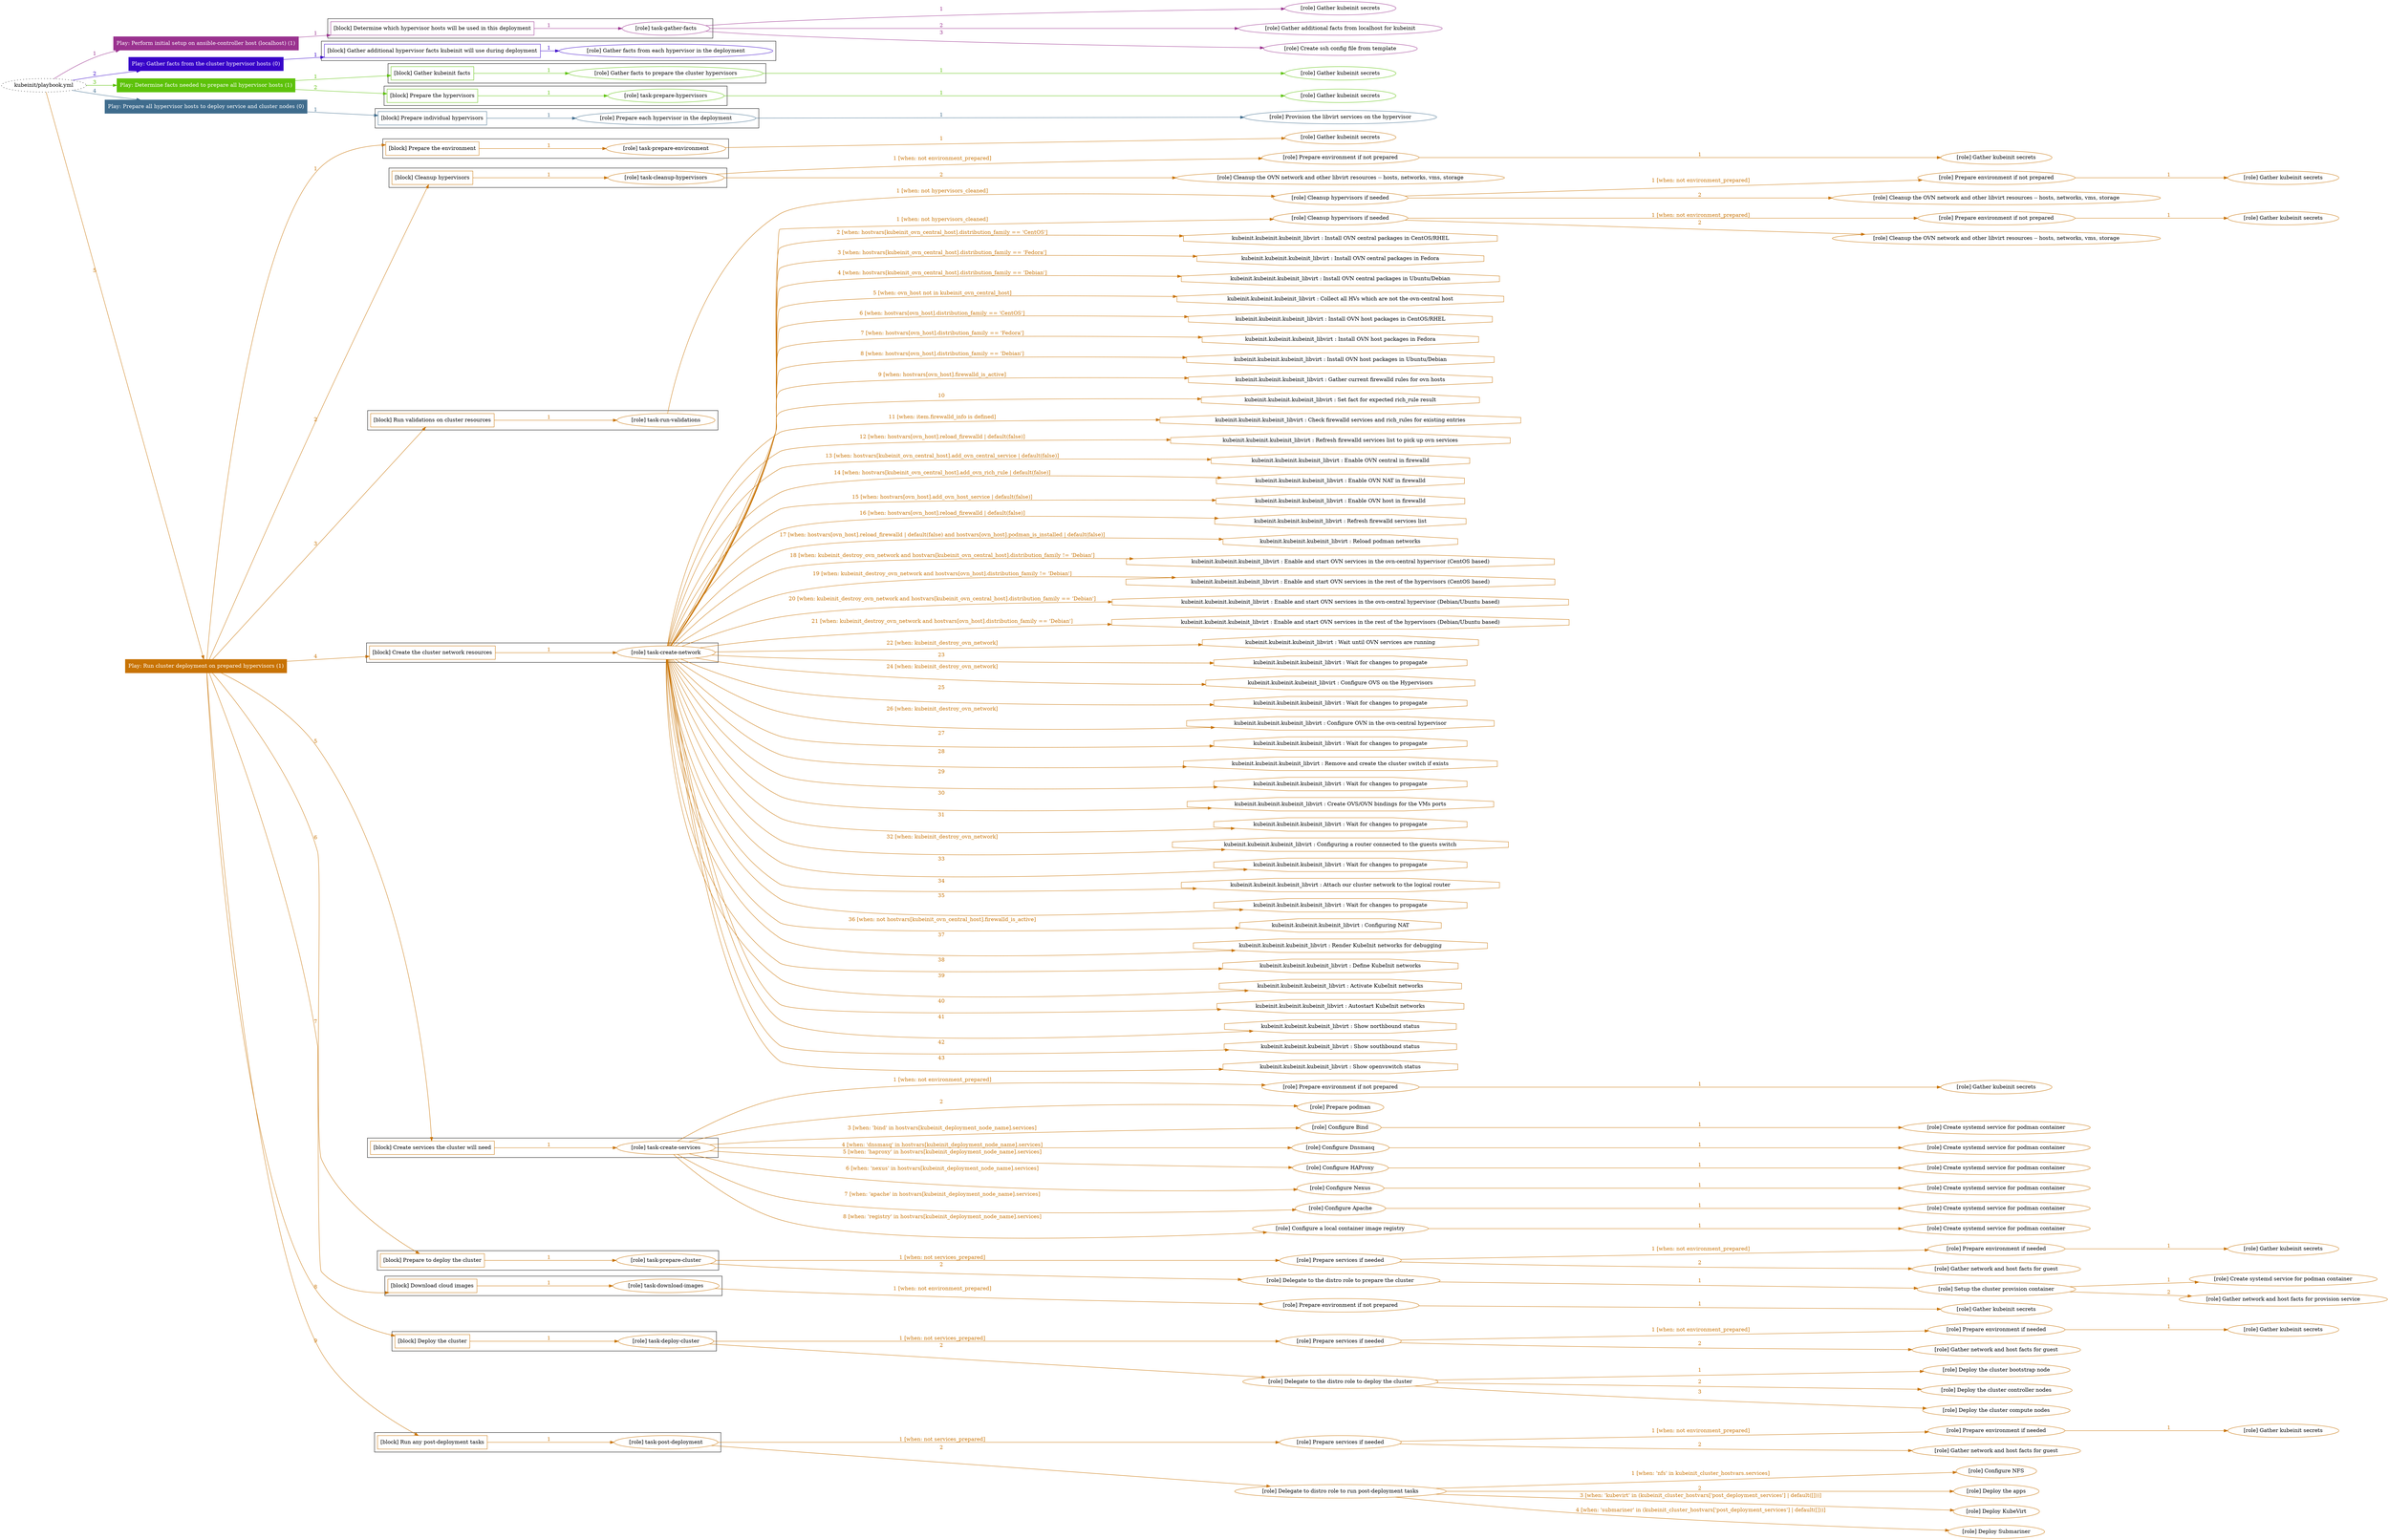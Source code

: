 digraph {
	graph [concentrate=true ordering=in rankdir=LR ratio=fill]
	edge [esep=5 sep=10]
	"kubeinit/playbook.yml" [URL="/home/runner/work/kubeinit/kubeinit/kubeinit/playbook.yml" id=playbook_29a31cb6 style=dotted]
	play_9a85ba87 [label="Play: Perform initial setup on ansible-controller host (localhost) (1)" URL="/home/runner/work/kubeinit/kubeinit/kubeinit/playbook.yml" color="#9a328f" fontcolor="#ffffff" id=play_9a85ba87 shape=box style=filled tooltip=localhost]
	"kubeinit/playbook.yml" -> play_9a85ba87 [label="1 " color="#9a328f" fontcolor="#9a328f" id=edge_0d74fa2c labeltooltip="1 " tooltip="1 "]
	subgraph "Gather kubeinit secrets" {
		role_085abdfe [label="[role] Gather kubeinit secrets" URL="/home/runner/.ansible/collections/ansible_collections/kubeinit/kubeinit/roles/kubeinit_prepare/tasks/build_hypervisors_group.yml" color="#9a328f" id=role_085abdfe tooltip="Gather kubeinit secrets"]
	}
	subgraph "Gather additional facts from localhost for kubeinit" {
		role_eada5d1a [label="[role] Gather additional facts from localhost for kubeinit" URL="/home/runner/.ansible/collections/ansible_collections/kubeinit/kubeinit/roles/kubeinit_prepare/tasks/build_hypervisors_group.yml" color="#9a328f" id=role_eada5d1a tooltip="Gather additional facts from localhost for kubeinit"]
	}
	subgraph "Create ssh config file from template" {
		role_3c2ff9ec [label="[role] Create ssh config file from template" URL="/home/runner/.ansible/collections/ansible_collections/kubeinit/kubeinit/roles/kubeinit_prepare/tasks/build_hypervisors_group.yml" color="#9a328f" id=role_3c2ff9ec tooltip="Create ssh config file from template"]
	}
	subgraph "task-gather-facts" {
		role_6a1d7171 [label="[role] task-gather-facts" URL="/home/runner/work/kubeinit/kubeinit/kubeinit/playbook.yml" color="#9a328f" id=role_6a1d7171 tooltip="task-gather-facts"]
		role_6a1d7171 -> role_085abdfe [label="1 " color="#9a328f" fontcolor="#9a328f" id=edge_dbcd3576 labeltooltip="1 " tooltip="1 "]
		role_6a1d7171 -> role_eada5d1a [label="2 " color="#9a328f" fontcolor="#9a328f" id=edge_e52511a7 labeltooltip="2 " tooltip="2 "]
		role_6a1d7171 -> role_3c2ff9ec [label="3 " color="#9a328f" fontcolor="#9a328f" id=edge_b75007a7 labeltooltip="3 " tooltip="3 "]
	}
	subgraph "Play: Perform initial setup on ansible-controller host (localhost) (1)" {
		play_9a85ba87 -> block_1dc3b314 [label=1 color="#9a328f" fontcolor="#9a328f" id=edge_7f8ae6f1 labeltooltip=1 tooltip=1]
		subgraph cluster_block_1dc3b314 {
			block_1dc3b314 [label="[block] Determine which hypervisor hosts will be used in this deployment" URL="/home/runner/work/kubeinit/kubeinit/kubeinit/playbook.yml" color="#9a328f" id=block_1dc3b314 labeltooltip="Determine which hypervisor hosts will be used in this deployment" shape=box tooltip="Determine which hypervisor hosts will be used in this deployment"]
			block_1dc3b314 -> role_6a1d7171 [label="1 " color="#9a328f" fontcolor="#9a328f" id=edge_b4f5309b labeltooltip="1 " tooltip="1 "]
		}
	}
	play_3ce4e0aa [label="Play: Gather facts from the cluster hypervisor hosts (0)" URL="/home/runner/work/kubeinit/kubeinit/kubeinit/playbook.yml" color="#3803c9" fontcolor="#ffffff" id=play_3ce4e0aa shape=box style=filled tooltip="Play: Gather facts from the cluster hypervisor hosts (0)"]
	"kubeinit/playbook.yml" -> play_3ce4e0aa [label="2 " color="#3803c9" fontcolor="#3803c9" id=edge_50f770e8 labeltooltip="2 " tooltip="2 "]
	subgraph "Gather facts from each hypervisor in the deployment" {
		role_3f498dfe [label="[role] Gather facts from each hypervisor in the deployment" URL="/home/runner/work/kubeinit/kubeinit/kubeinit/playbook.yml" color="#3803c9" id=role_3f498dfe tooltip="Gather facts from each hypervisor in the deployment"]
	}
	subgraph "Play: Gather facts from the cluster hypervisor hosts (0)" {
		play_3ce4e0aa -> block_bbda7350 [label=1 color="#3803c9" fontcolor="#3803c9" id=edge_acc0d09f labeltooltip=1 tooltip=1]
		subgraph cluster_block_bbda7350 {
			block_bbda7350 [label="[block] Gather additional hypervisor facts kubeinit will use during deployment" URL="/home/runner/work/kubeinit/kubeinit/kubeinit/playbook.yml" color="#3803c9" id=block_bbda7350 labeltooltip="Gather additional hypervisor facts kubeinit will use during deployment" shape=box tooltip="Gather additional hypervisor facts kubeinit will use during deployment"]
			block_bbda7350 -> role_3f498dfe [label="1 " color="#3803c9" fontcolor="#3803c9" id=edge_cd12eca2 labeltooltip="1 " tooltip="1 "]
		}
	}
	play_578a554a [label="Play: Determine facts needed to prepare all hypervisor hosts (1)" URL="/home/runner/work/kubeinit/kubeinit/kubeinit/playbook.yml" color="#5dc20a" fontcolor="#ffffff" id=play_578a554a shape=box style=filled tooltip=localhost]
	"kubeinit/playbook.yml" -> play_578a554a [label="3 " color="#5dc20a" fontcolor="#5dc20a" id=edge_efd73773 labeltooltip="3 " tooltip="3 "]
	subgraph "Gather kubeinit secrets" {
		role_ff5835c2 [label="[role] Gather kubeinit secrets" URL="/home/runner/.ansible/collections/ansible_collections/kubeinit/kubeinit/roles/kubeinit_prepare/tasks/gather_kubeinit_facts.yml" color="#5dc20a" id=role_ff5835c2 tooltip="Gather kubeinit secrets"]
	}
	subgraph "Gather facts to prepare the cluster hypervisors" {
		role_4bb2c222 [label="[role] Gather facts to prepare the cluster hypervisors" URL="/home/runner/work/kubeinit/kubeinit/kubeinit/playbook.yml" color="#5dc20a" id=role_4bb2c222 tooltip="Gather facts to prepare the cluster hypervisors"]
		role_4bb2c222 -> role_ff5835c2 [label="1 " color="#5dc20a" fontcolor="#5dc20a" id=edge_3b96bc99 labeltooltip="1 " tooltip="1 "]
	}
	subgraph "Gather kubeinit secrets" {
		role_75837ca5 [label="[role] Gather kubeinit secrets" URL="/home/runner/.ansible/collections/ansible_collections/kubeinit/kubeinit/roles/kubeinit_prepare/tasks/gather_kubeinit_facts.yml" color="#5dc20a" id=role_75837ca5 tooltip="Gather kubeinit secrets"]
	}
	subgraph "task-prepare-hypervisors" {
		role_dbb072b6 [label="[role] task-prepare-hypervisors" URL="/home/runner/work/kubeinit/kubeinit/kubeinit/playbook.yml" color="#5dc20a" id=role_dbb072b6 tooltip="task-prepare-hypervisors"]
		role_dbb072b6 -> role_75837ca5 [label="1 " color="#5dc20a" fontcolor="#5dc20a" id=edge_eb4db98f labeltooltip="1 " tooltip="1 "]
	}
	subgraph "Play: Determine facts needed to prepare all hypervisor hosts (1)" {
		play_578a554a -> block_eb345d74 [label=1 color="#5dc20a" fontcolor="#5dc20a" id=edge_6fcc584d labeltooltip=1 tooltip=1]
		subgraph cluster_block_eb345d74 {
			block_eb345d74 [label="[block] Gather kubeinit facts" URL="/home/runner/work/kubeinit/kubeinit/kubeinit/playbook.yml" color="#5dc20a" id=block_eb345d74 labeltooltip="Gather kubeinit facts" shape=box tooltip="Gather kubeinit facts"]
			block_eb345d74 -> role_4bb2c222 [label="1 " color="#5dc20a" fontcolor="#5dc20a" id=edge_98455b08 labeltooltip="1 " tooltip="1 "]
		}
		play_578a554a -> block_5333ddba [label=2 color="#5dc20a" fontcolor="#5dc20a" id=edge_eb4340f7 labeltooltip=2 tooltip=2]
		subgraph cluster_block_5333ddba {
			block_5333ddba [label="[block] Prepare the hypervisors" URL="/home/runner/work/kubeinit/kubeinit/kubeinit/playbook.yml" color="#5dc20a" id=block_5333ddba labeltooltip="Prepare the hypervisors" shape=box tooltip="Prepare the hypervisors"]
			block_5333ddba -> role_dbb072b6 [label="1 " color="#5dc20a" fontcolor="#5dc20a" id=edge_7a0d54c6 labeltooltip="1 " tooltip="1 "]
		}
	}
	play_46e1caef [label="Play: Prepare all hypervisor hosts to deploy service and cluster nodes (0)" URL="/home/runner/work/kubeinit/kubeinit/kubeinit/playbook.yml" color="#3f6c8d" fontcolor="#ffffff" id=play_46e1caef shape=box style=filled tooltip="Play: Prepare all hypervisor hosts to deploy service and cluster nodes (0)"]
	"kubeinit/playbook.yml" -> play_46e1caef [label="4 " color="#3f6c8d" fontcolor="#3f6c8d" id=edge_ce19e8bd labeltooltip="4 " tooltip="4 "]
	subgraph "Provision the libvirt services on the hypervisor" {
		role_cedddd88 [label="[role] Provision the libvirt services on the hypervisor" URL="/home/runner/.ansible/collections/ansible_collections/kubeinit/kubeinit/roles/kubeinit_prepare/tasks/prepare_hypervisor.yml" color="#3f6c8d" id=role_cedddd88 tooltip="Provision the libvirt services on the hypervisor"]
	}
	subgraph "Prepare each hypervisor in the deployment" {
		role_a4833b31 [label="[role] Prepare each hypervisor in the deployment" URL="/home/runner/work/kubeinit/kubeinit/kubeinit/playbook.yml" color="#3f6c8d" id=role_a4833b31 tooltip="Prepare each hypervisor in the deployment"]
		role_a4833b31 -> role_cedddd88 [label="1 " color="#3f6c8d" fontcolor="#3f6c8d" id=edge_044e03a2 labeltooltip="1 " tooltip="1 "]
	}
	subgraph "Play: Prepare all hypervisor hosts to deploy service and cluster nodes (0)" {
		play_46e1caef -> block_2b4d8814 [label=1 color="#3f6c8d" fontcolor="#3f6c8d" id=edge_78fd72a6 labeltooltip=1 tooltip=1]
		subgraph cluster_block_2b4d8814 {
			block_2b4d8814 [label="[block] Prepare individual hypervisors" URL="/home/runner/work/kubeinit/kubeinit/kubeinit/playbook.yml" color="#3f6c8d" id=block_2b4d8814 labeltooltip="Prepare individual hypervisors" shape=box tooltip="Prepare individual hypervisors"]
			block_2b4d8814 -> role_a4833b31 [label="1 " color="#3f6c8d" fontcolor="#3f6c8d" id=edge_72996d36 labeltooltip="1 " tooltip="1 "]
		}
	}
	play_4dab8fc9 [label="Play: Run cluster deployment on prepared hypervisors (1)" URL="/home/runner/work/kubeinit/kubeinit/kubeinit/playbook.yml" color="#c87304" fontcolor="#ffffff" id=play_4dab8fc9 shape=box style=filled tooltip=localhost]
	"kubeinit/playbook.yml" -> play_4dab8fc9 [label="5 " color="#c87304" fontcolor="#c87304" id=edge_690a8e01 labeltooltip="5 " tooltip="5 "]
	subgraph "Gather kubeinit secrets" {
		role_89626cd9 [label="[role] Gather kubeinit secrets" URL="/home/runner/.ansible/collections/ansible_collections/kubeinit/kubeinit/roles/kubeinit_prepare/tasks/gather_kubeinit_facts.yml" color="#c87304" id=role_89626cd9 tooltip="Gather kubeinit secrets"]
	}
	subgraph "task-prepare-environment" {
		role_4b0b48ed [label="[role] task-prepare-environment" URL="/home/runner/work/kubeinit/kubeinit/kubeinit/playbook.yml" color="#c87304" id=role_4b0b48ed tooltip="task-prepare-environment"]
		role_4b0b48ed -> role_89626cd9 [label="1 " color="#c87304" fontcolor="#c87304" id=edge_9ee8f349 labeltooltip="1 " tooltip="1 "]
	}
	subgraph "Gather kubeinit secrets" {
		role_7f69a48e [label="[role] Gather kubeinit secrets" URL="/home/runner/.ansible/collections/ansible_collections/kubeinit/kubeinit/roles/kubeinit_prepare/tasks/gather_kubeinit_facts.yml" color="#c87304" id=role_7f69a48e tooltip="Gather kubeinit secrets"]
	}
	subgraph "Prepare environment if not prepared" {
		role_1e1dcb76 [label="[role] Prepare environment if not prepared" URL="/home/runner/.ansible/collections/ansible_collections/kubeinit/kubeinit/roles/kubeinit_prepare/tasks/cleanup_hypervisors.yml" color="#c87304" id=role_1e1dcb76 tooltip="Prepare environment if not prepared"]
		role_1e1dcb76 -> role_7f69a48e [label="1 " color="#c87304" fontcolor="#c87304" id=edge_a01edd63 labeltooltip="1 " tooltip="1 "]
	}
	subgraph "Cleanup the OVN network and other libvirt resources -- hosts, networks, vms, storage" {
		role_c400f8be [label="[role] Cleanup the OVN network and other libvirt resources -- hosts, networks, vms, storage" URL="/home/runner/.ansible/collections/ansible_collections/kubeinit/kubeinit/roles/kubeinit_prepare/tasks/cleanup_hypervisors.yml" color="#c87304" id=role_c400f8be tooltip="Cleanup the OVN network and other libvirt resources -- hosts, networks, vms, storage"]
	}
	subgraph "task-cleanup-hypervisors" {
		role_6bc8ab23 [label="[role] task-cleanup-hypervisors" URL="/home/runner/work/kubeinit/kubeinit/kubeinit/playbook.yml" color="#c87304" id=role_6bc8ab23 tooltip="task-cleanup-hypervisors"]
		role_6bc8ab23 -> role_1e1dcb76 [label="1 [when: not environment_prepared]" color="#c87304" fontcolor="#c87304" id=edge_d546d860 labeltooltip="1 [when: not environment_prepared]" tooltip="1 [when: not environment_prepared]"]
		role_6bc8ab23 -> role_c400f8be [label="2 " color="#c87304" fontcolor="#c87304" id=edge_39045e2a labeltooltip="2 " tooltip="2 "]
	}
	subgraph "Gather kubeinit secrets" {
		role_6dcf0269 [label="[role] Gather kubeinit secrets" URL="/home/runner/.ansible/collections/ansible_collections/kubeinit/kubeinit/roles/kubeinit_prepare/tasks/gather_kubeinit_facts.yml" color="#c87304" id=role_6dcf0269 tooltip="Gather kubeinit secrets"]
	}
	subgraph "Prepare environment if not prepared" {
		role_37374834 [label="[role] Prepare environment if not prepared" URL="/home/runner/.ansible/collections/ansible_collections/kubeinit/kubeinit/roles/kubeinit_prepare/tasks/cleanup_hypervisors.yml" color="#c87304" id=role_37374834 tooltip="Prepare environment if not prepared"]
		role_37374834 -> role_6dcf0269 [label="1 " color="#c87304" fontcolor="#c87304" id=edge_8a31dd10 labeltooltip="1 " tooltip="1 "]
	}
	subgraph "Cleanup the OVN network and other libvirt resources -- hosts, networks, vms, storage" {
		role_be20ca95 [label="[role] Cleanup the OVN network and other libvirt resources -- hosts, networks, vms, storage" URL="/home/runner/.ansible/collections/ansible_collections/kubeinit/kubeinit/roles/kubeinit_prepare/tasks/cleanup_hypervisors.yml" color="#c87304" id=role_be20ca95 tooltip="Cleanup the OVN network and other libvirt resources -- hosts, networks, vms, storage"]
	}
	subgraph "Cleanup hypervisors if needed" {
		role_abffd79e [label="[role] Cleanup hypervisors if needed" URL="/home/runner/.ansible/collections/ansible_collections/kubeinit/kubeinit/roles/kubeinit_validations/tasks/main.yml" color="#c87304" id=role_abffd79e tooltip="Cleanup hypervisors if needed"]
		role_abffd79e -> role_37374834 [label="1 [when: not environment_prepared]" color="#c87304" fontcolor="#c87304" id=edge_05e5261f labeltooltip="1 [when: not environment_prepared]" tooltip="1 [when: not environment_prepared]"]
		role_abffd79e -> role_be20ca95 [label="2 " color="#c87304" fontcolor="#c87304" id=edge_7b8d9cab labeltooltip="2 " tooltip="2 "]
	}
	subgraph "task-run-validations" {
		role_f9494f1c [label="[role] task-run-validations" URL="/home/runner/work/kubeinit/kubeinit/kubeinit/playbook.yml" color="#c87304" id=role_f9494f1c tooltip="task-run-validations"]
		role_f9494f1c -> role_abffd79e [label="1 [when: not hypervisors_cleaned]" color="#c87304" fontcolor="#c87304" id=edge_04c0adf8 labeltooltip="1 [when: not hypervisors_cleaned]" tooltip="1 [when: not hypervisors_cleaned]"]
	}
	subgraph "Gather kubeinit secrets" {
		role_7991573f [label="[role] Gather kubeinit secrets" URL="/home/runner/.ansible/collections/ansible_collections/kubeinit/kubeinit/roles/kubeinit_prepare/tasks/gather_kubeinit_facts.yml" color="#c87304" id=role_7991573f tooltip="Gather kubeinit secrets"]
	}
	subgraph "Prepare environment if not prepared" {
		role_67d21524 [label="[role] Prepare environment if not prepared" URL="/home/runner/.ansible/collections/ansible_collections/kubeinit/kubeinit/roles/kubeinit_prepare/tasks/cleanup_hypervisors.yml" color="#c87304" id=role_67d21524 tooltip="Prepare environment if not prepared"]
		role_67d21524 -> role_7991573f [label="1 " color="#c87304" fontcolor="#c87304" id=edge_3afc16b9 labeltooltip="1 " tooltip="1 "]
	}
	subgraph "Cleanup the OVN network and other libvirt resources -- hosts, networks, vms, storage" {
		role_c6dc927c [label="[role] Cleanup the OVN network and other libvirt resources -- hosts, networks, vms, storage" URL="/home/runner/.ansible/collections/ansible_collections/kubeinit/kubeinit/roles/kubeinit_prepare/tasks/cleanup_hypervisors.yml" color="#c87304" id=role_c6dc927c tooltip="Cleanup the OVN network and other libvirt resources -- hosts, networks, vms, storage"]
	}
	subgraph "Cleanup hypervisors if needed" {
		role_5cfe63ce [label="[role] Cleanup hypervisors if needed" URL="/home/runner/.ansible/collections/ansible_collections/kubeinit/kubeinit/roles/kubeinit_libvirt/tasks/create_network.yml" color="#c87304" id=role_5cfe63ce tooltip="Cleanup hypervisors if needed"]
		role_5cfe63ce -> role_67d21524 [label="1 [when: not environment_prepared]" color="#c87304" fontcolor="#c87304" id=edge_5aed5283 labeltooltip="1 [when: not environment_prepared]" tooltip="1 [when: not environment_prepared]"]
		role_5cfe63ce -> role_c6dc927c [label="2 " color="#c87304" fontcolor="#c87304" id=edge_b9ad6ecc labeltooltip="2 " tooltip="2 "]
	}
	subgraph "task-create-network" {
		role_88287a5f [label="[role] task-create-network" URL="/home/runner/work/kubeinit/kubeinit/kubeinit/playbook.yml" color="#c87304" id=role_88287a5f tooltip="task-create-network"]
		role_88287a5f -> role_5cfe63ce [label="1 [when: not hypervisors_cleaned]" color="#c87304" fontcolor="#c87304" id=edge_43c0fcc4 labeltooltip="1 [when: not hypervisors_cleaned]" tooltip="1 [when: not hypervisors_cleaned]"]
		task_c99eaf2d [label="kubeinit.kubeinit.kubeinit_libvirt : Install OVN central packages in CentOS/RHEL" URL="/home/runner/.ansible/collections/ansible_collections/kubeinit/kubeinit/roles/kubeinit_libvirt/tasks/create_network.yml" color="#c87304" id=task_c99eaf2d shape=octagon tooltip="kubeinit.kubeinit.kubeinit_libvirt : Install OVN central packages in CentOS/RHEL"]
		role_88287a5f -> task_c99eaf2d [label="2 [when: hostvars[kubeinit_ovn_central_host].distribution_family == 'CentOS']" color="#c87304" fontcolor="#c87304" id=edge_fa5b3389 labeltooltip="2 [when: hostvars[kubeinit_ovn_central_host].distribution_family == 'CentOS']" tooltip="2 [when: hostvars[kubeinit_ovn_central_host].distribution_family == 'CentOS']"]
		task_4f03243f [label="kubeinit.kubeinit.kubeinit_libvirt : Install OVN central packages in Fedora" URL="/home/runner/.ansible/collections/ansible_collections/kubeinit/kubeinit/roles/kubeinit_libvirt/tasks/create_network.yml" color="#c87304" id=task_4f03243f shape=octagon tooltip="kubeinit.kubeinit.kubeinit_libvirt : Install OVN central packages in Fedora"]
		role_88287a5f -> task_4f03243f [label="3 [when: hostvars[kubeinit_ovn_central_host].distribution_family == 'Fedora']" color="#c87304" fontcolor="#c87304" id=edge_c0357093 labeltooltip="3 [when: hostvars[kubeinit_ovn_central_host].distribution_family == 'Fedora']" tooltip="3 [when: hostvars[kubeinit_ovn_central_host].distribution_family == 'Fedora']"]
		task_4ccc0606 [label="kubeinit.kubeinit.kubeinit_libvirt : Install OVN central packages in Ubuntu/Debian" URL="/home/runner/.ansible/collections/ansible_collections/kubeinit/kubeinit/roles/kubeinit_libvirt/tasks/create_network.yml" color="#c87304" id=task_4ccc0606 shape=octagon tooltip="kubeinit.kubeinit.kubeinit_libvirt : Install OVN central packages in Ubuntu/Debian"]
		role_88287a5f -> task_4ccc0606 [label="4 [when: hostvars[kubeinit_ovn_central_host].distribution_family == 'Debian']" color="#c87304" fontcolor="#c87304" id=edge_23d55294 labeltooltip="4 [when: hostvars[kubeinit_ovn_central_host].distribution_family == 'Debian']" tooltip="4 [when: hostvars[kubeinit_ovn_central_host].distribution_family == 'Debian']"]
		task_9d5ccad2 [label="kubeinit.kubeinit.kubeinit_libvirt : Collect all HVs which are not the ovn-central host" URL="/home/runner/.ansible/collections/ansible_collections/kubeinit/kubeinit/roles/kubeinit_libvirt/tasks/create_network.yml" color="#c87304" id=task_9d5ccad2 shape=octagon tooltip="kubeinit.kubeinit.kubeinit_libvirt : Collect all HVs which are not the ovn-central host"]
		role_88287a5f -> task_9d5ccad2 [label="5 [when: ovn_host not in kubeinit_ovn_central_host]" color="#c87304" fontcolor="#c87304" id=edge_887d1424 labeltooltip="5 [when: ovn_host not in kubeinit_ovn_central_host]" tooltip="5 [when: ovn_host not in kubeinit_ovn_central_host]"]
		task_41c72e62 [label="kubeinit.kubeinit.kubeinit_libvirt : Install OVN host packages in CentOS/RHEL" URL="/home/runner/.ansible/collections/ansible_collections/kubeinit/kubeinit/roles/kubeinit_libvirt/tasks/create_network.yml" color="#c87304" id=task_41c72e62 shape=octagon tooltip="kubeinit.kubeinit.kubeinit_libvirt : Install OVN host packages in CentOS/RHEL"]
		role_88287a5f -> task_41c72e62 [label="6 [when: hostvars[ovn_host].distribution_family == 'CentOS']" color="#c87304" fontcolor="#c87304" id=edge_ab49510c labeltooltip="6 [when: hostvars[ovn_host].distribution_family == 'CentOS']" tooltip="6 [when: hostvars[ovn_host].distribution_family == 'CentOS']"]
		task_ed20aeb3 [label="kubeinit.kubeinit.kubeinit_libvirt : Install OVN host packages in Fedora" URL="/home/runner/.ansible/collections/ansible_collections/kubeinit/kubeinit/roles/kubeinit_libvirt/tasks/create_network.yml" color="#c87304" id=task_ed20aeb3 shape=octagon tooltip="kubeinit.kubeinit.kubeinit_libvirt : Install OVN host packages in Fedora"]
		role_88287a5f -> task_ed20aeb3 [label="7 [when: hostvars[ovn_host].distribution_family == 'Fedora']" color="#c87304" fontcolor="#c87304" id=edge_98ed1d90 labeltooltip="7 [when: hostvars[ovn_host].distribution_family == 'Fedora']" tooltip="7 [when: hostvars[ovn_host].distribution_family == 'Fedora']"]
		task_67c83c62 [label="kubeinit.kubeinit.kubeinit_libvirt : Install OVN host packages in Ubuntu/Debian" URL="/home/runner/.ansible/collections/ansible_collections/kubeinit/kubeinit/roles/kubeinit_libvirt/tasks/create_network.yml" color="#c87304" id=task_67c83c62 shape=octagon tooltip="kubeinit.kubeinit.kubeinit_libvirt : Install OVN host packages in Ubuntu/Debian"]
		role_88287a5f -> task_67c83c62 [label="8 [when: hostvars[ovn_host].distribution_family == 'Debian']" color="#c87304" fontcolor="#c87304" id=edge_6866521c labeltooltip="8 [when: hostvars[ovn_host].distribution_family == 'Debian']" tooltip="8 [when: hostvars[ovn_host].distribution_family == 'Debian']"]
		task_97ae60ab [label="kubeinit.kubeinit.kubeinit_libvirt : Gather current firewalld rules for ovn hosts" URL="/home/runner/.ansible/collections/ansible_collections/kubeinit/kubeinit/roles/kubeinit_libvirt/tasks/create_network.yml" color="#c87304" id=task_97ae60ab shape=octagon tooltip="kubeinit.kubeinit.kubeinit_libvirt : Gather current firewalld rules for ovn hosts"]
		role_88287a5f -> task_97ae60ab [label="9 [when: hostvars[ovn_host].firewalld_is_active]" color="#c87304" fontcolor="#c87304" id=edge_d4636429 labeltooltip="9 [when: hostvars[ovn_host].firewalld_is_active]" tooltip="9 [when: hostvars[ovn_host].firewalld_is_active]"]
		task_7f01fce4 [label="kubeinit.kubeinit.kubeinit_libvirt : Set fact for expected rich_rule result" URL="/home/runner/.ansible/collections/ansible_collections/kubeinit/kubeinit/roles/kubeinit_libvirt/tasks/create_network.yml" color="#c87304" id=task_7f01fce4 shape=octagon tooltip="kubeinit.kubeinit.kubeinit_libvirt : Set fact for expected rich_rule result"]
		role_88287a5f -> task_7f01fce4 [label="10 " color="#c87304" fontcolor="#c87304" id=edge_e9c2dd98 labeltooltip="10 " tooltip="10 "]
		task_b78dcd55 [label="kubeinit.kubeinit.kubeinit_libvirt : Check firewalld services and rich_rules for existing entries" URL="/home/runner/.ansible/collections/ansible_collections/kubeinit/kubeinit/roles/kubeinit_libvirt/tasks/create_network.yml" color="#c87304" id=task_b78dcd55 shape=octagon tooltip="kubeinit.kubeinit.kubeinit_libvirt : Check firewalld services and rich_rules for existing entries"]
		role_88287a5f -> task_b78dcd55 [label="11 [when: item.firewalld_info is defined]" color="#c87304" fontcolor="#c87304" id=edge_ff4be75f labeltooltip="11 [when: item.firewalld_info is defined]" tooltip="11 [when: item.firewalld_info is defined]"]
		task_09f8fd4a [label="kubeinit.kubeinit.kubeinit_libvirt : Refresh firewalld services list to pick up ovn services" URL="/home/runner/.ansible/collections/ansible_collections/kubeinit/kubeinit/roles/kubeinit_libvirt/tasks/create_network.yml" color="#c87304" id=task_09f8fd4a shape=octagon tooltip="kubeinit.kubeinit.kubeinit_libvirt : Refresh firewalld services list to pick up ovn services"]
		role_88287a5f -> task_09f8fd4a [label="12 [when: hostvars[ovn_host].reload_firewalld | default(false)]" color="#c87304" fontcolor="#c87304" id=edge_c2c87f6a labeltooltip="12 [when: hostvars[ovn_host].reload_firewalld | default(false)]" tooltip="12 [when: hostvars[ovn_host].reload_firewalld | default(false)]"]
		task_bd66f3ab [label="kubeinit.kubeinit.kubeinit_libvirt : Enable OVN central in firewalld" URL="/home/runner/.ansible/collections/ansible_collections/kubeinit/kubeinit/roles/kubeinit_libvirt/tasks/create_network.yml" color="#c87304" id=task_bd66f3ab shape=octagon tooltip="kubeinit.kubeinit.kubeinit_libvirt : Enable OVN central in firewalld"]
		role_88287a5f -> task_bd66f3ab [label="13 [when: hostvars[kubeinit_ovn_central_host].add_ovn_central_service | default(false)]" color="#c87304" fontcolor="#c87304" id=edge_5b76fe44 labeltooltip="13 [when: hostvars[kubeinit_ovn_central_host].add_ovn_central_service | default(false)]" tooltip="13 [when: hostvars[kubeinit_ovn_central_host].add_ovn_central_service | default(false)]"]
		task_2d63f618 [label="kubeinit.kubeinit.kubeinit_libvirt : Enable OVN NAT in firewalld" URL="/home/runner/.ansible/collections/ansible_collections/kubeinit/kubeinit/roles/kubeinit_libvirt/tasks/create_network.yml" color="#c87304" id=task_2d63f618 shape=octagon tooltip="kubeinit.kubeinit.kubeinit_libvirt : Enable OVN NAT in firewalld"]
		role_88287a5f -> task_2d63f618 [label="14 [when: hostvars[kubeinit_ovn_central_host].add_ovn_rich_rule | default(false)]" color="#c87304" fontcolor="#c87304" id=edge_60c23282 labeltooltip="14 [when: hostvars[kubeinit_ovn_central_host].add_ovn_rich_rule | default(false)]" tooltip="14 [when: hostvars[kubeinit_ovn_central_host].add_ovn_rich_rule | default(false)]"]
		task_8718c556 [label="kubeinit.kubeinit.kubeinit_libvirt : Enable OVN host in firewalld" URL="/home/runner/.ansible/collections/ansible_collections/kubeinit/kubeinit/roles/kubeinit_libvirt/tasks/create_network.yml" color="#c87304" id=task_8718c556 shape=octagon tooltip="kubeinit.kubeinit.kubeinit_libvirt : Enable OVN host in firewalld"]
		role_88287a5f -> task_8718c556 [label="15 [when: hostvars[ovn_host].add_ovn_host_service | default(false)]" color="#c87304" fontcolor="#c87304" id=edge_0f90a18f labeltooltip="15 [when: hostvars[ovn_host].add_ovn_host_service | default(false)]" tooltip="15 [when: hostvars[ovn_host].add_ovn_host_service | default(false)]"]
		task_41ceabde [label="kubeinit.kubeinit.kubeinit_libvirt : Refresh firewalld services list" URL="/home/runner/.ansible/collections/ansible_collections/kubeinit/kubeinit/roles/kubeinit_libvirt/tasks/create_network.yml" color="#c87304" id=task_41ceabde shape=octagon tooltip="kubeinit.kubeinit.kubeinit_libvirt : Refresh firewalld services list"]
		role_88287a5f -> task_41ceabde [label="16 [when: hostvars[ovn_host].reload_firewalld | default(false)]" color="#c87304" fontcolor="#c87304" id=edge_31901394 labeltooltip="16 [when: hostvars[ovn_host].reload_firewalld | default(false)]" tooltip="16 [when: hostvars[ovn_host].reload_firewalld | default(false)]"]
		task_47746109 [label="kubeinit.kubeinit.kubeinit_libvirt : Reload podman networks" URL="/home/runner/.ansible/collections/ansible_collections/kubeinit/kubeinit/roles/kubeinit_libvirt/tasks/create_network.yml" color="#c87304" id=task_47746109 shape=octagon tooltip="kubeinit.kubeinit.kubeinit_libvirt : Reload podman networks"]
		role_88287a5f -> task_47746109 [label="17 [when: hostvars[ovn_host].reload_firewalld | default(false) and hostvars[ovn_host].podman_is_installed | default(false)]" color="#c87304" fontcolor="#c87304" id=edge_38beac68 labeltooltip="17 [when: hostvars[ovn_host].reload_firewalld | default(false) and hostvars[ovn_host].podman_is_installed | default(false)]" tooltip="17 [when: hostvars[ovn_host].reload_firewalld | default(false) and hostvars[ovn_host].podman_is_installed | default(false)]"]
		task_57794baa [label="kubeinit.kubeinit.kubeinit_libvirt : Enable and start OVN services in the ovn-central hypervisor (CentOS based)" URL="/home/runner/.ansible/collections/ansible_collections/kubeinit/kubeinit/roles/kubeinit_libvirt/tasks/create_network.yml" color="#c87304" id=task_57794baa shape=octagon tooltip="kubeinit.kubeinit.kubeinit_libvirt : Enable and start OVN services in the ovn-central hypervisor (CentOS based)"]
		role_88287a5f -> task_57794baa [label="18 [when: kubeinit_destroy_ovn_network and hostvars[kubeinit_ovn_central_host].distribution_family != 'Debian']" color="#c87304" fontcolor="#c87304" id=edge_cfe21b2d labeltooltip="18 [when: kubeinit_destroy_ovn_network and hostvars[kubeinit_ovn_central_host].distribution_family != 'Debian']" tooltip="18 [when: kubeinit_destroy_ovn_network and hostvars[kubeinit_ovn_central_host].distribution_family != 'Debian']"]
		task_6f4007df [label="kubeinit.kubeinit.kubeinit_libvirt : Enable and start OVN services in the rest of the hypervisors (CentOS based)" URL="/home/runner/.ansible/collections/ansible_collections/kubeinit/kubeinit/roles/kubeinit_libvirt/tasks/create_network.yml" color="#c87304" id=task_6f4007df shape=octagon tooltip="kubeinit.kubeinit.kubeinit_libvirt : Enable and start OVN services in the rest of the hypervisors (CentOS based)"]
		role_88287a5f -> task_6f4007df [label="19 [when: kubeinit_destroy_ovn_network and hostvars[ovn_host].distribution_family != 'Debian']" color="#c87304" fontcolor="#c87304" id=edge_c68c2e9a labeltooltip="19 [when: kubeinit_destroy_ovn_network and hostvars[ovn_host].distribution_family != 'Debian']" tooltip="19 [when: kubeinit_destroy_ovn_network and hostvars[ovn_host].distribution_family != 'Debian']"]
		task_3dd94b28 [label="kubeinit.kubeinit.kubeinit_libvirt : Enable and start OVN services in the ovn-central hypervisor (Debian/Ubuntu based)" URL="/home/runner/.ansible/collections/ansible_collections/kubeinit/kubeinit/roles/kubeinit_libvirt/tasks/create_network.yml" color="#c87304" id=task_3dd94b28 shape=octagon tooltip="kubeinit.kubeinit.kubeinit_libvirt : Enable and start OVN services in the ovn-central hypervisor (Debian/Ubuntu based)"]
		role_88287a5f -> task_3dd94b28 [label="20 [when: kubeinit_destroy_ovn_network and hostvars[kubeinit_ovn_central_host].distribution_family == 'Debian']" color="#c87304" fontcolor="#c87304" id=edge_10b3dfd4 labeltooltip="20 [when: kubeinit_destroy_ovn_network and hostvars[kubeinit_ovn_central_host].distribution_family == 'Debian']" tooltip="20 [when: kubeinit_destroy_ovn_network and hostvars[kubeinit_ovn_central_host].distribution_family == 'Debian']"]
		task_ddcb91d7 [label="kubeinit.kubeinit.kubeinit_libvirt : Enable and start OVN services in the rest of the hypervisors (Debian/Ubuntu based)" URL="/home/runner/.ansible/collections/ansible_collections/kubeinit/kubeinit/roles/kubeinit_libvirt/tasks/create_network.yml" color="#c87304" id=task_ddcb91d7 shape=octagon tooltip="kubeinit.kubeinit.kubeinit_libvirt : Enable and start OVN services in the rest of the hypervisors (Debian/Ubuntu based)"]
		role_88287a5f -> task_ddcb91d7 [label="21 [when: kubeinit_destroy_ovn_network and hostvars[ovn_host].distribution_family == 'Debian']" color="#c87304" fontcolor="#c87304" id=edge_2a985ef9 labeltooltip="21 [when: kubeinit_destroy_ovn_network and hostvars[ovn_host].distribution_family == 'Debian']" tooltip="21 [when: kubeinit_destroy_ovn_network and hostvars[ovn_host].distribution_family == 'Debian']"]
		task_7f46e6a2 [label="kubeinit.kubeinit.kubeinit_libvirt : Wait until OVN services are running" URL="/home/runner/.ansible/collections/ansible_collections/kubeinit/kubeinit/roles/kubeinit_libvirt/tasks/create_network.yml" color="#c87304" id=task_7f46e6a2 shape=octagon tooltip="kubeinit.kubeinit.kubeinit_libvirt : Wait until OVN services are running"]
		role_88287a5f -> task_7f46e6a2 [label="22 [when: kubeinit_destroy_ovn_network]" color="#c87304" fontcolor="#c87304" id=edge_aae1bcb9 labeltooltip="22 [when: kubeinit_destroy_ovn_network]" tooltip="22 [when: kubeinit_destroy_ovn_network]"]
		task_383790a2 [label="kubeinit.kubeinit.kubeinit_libvirt : Wait for changes to propagate" URL="/home/runner/.ansible/collections/ansible_collections/kubeinit/kubeinit/roles/kubeinit_libvirt/tasks/create_network.yml" color="#c87304" id=task_383790a2 shape=octagon tooltip="kubeinit.kubeinit.kubeinit_libvirt : Wait for changes to propagate"]
		role_88287a5f -> task_383790a2 [label="23 " color="#c87304" fontcolor="#c87304" id=edge_02c591c0 labeltooltip="23 " tooltip="23 "]
		task_d433b5c4 [label="kubeinit.kubeinit.kubeinit_libvirt : Configure OVS on the Hypervisors" URL="/home/runner/.ansible/collections/ansible_collections/kubeinit/kubeinit/roles/kubeinit_libvirt/tasks/create_network.yml" color="#c87304" id=task_d433b5c4 shape=octagon tooltip="kubeinit.kubeinit.kubeinit_libvirt : Configure OVS on the Hypervisors"]
		role_88287a5f -> task_d433b5c4 [label="24 [when: kubeinit_destroy_ovn_network]" color="#c87304" fontcolor="#c87304" id=edge_ee410e2a labeltooltip="24 [when: kubeinit_destroy_ovn_network]" tooltip="24 [when: kubeinit_destroy_ovn_network]"]
		task_26c7a1d9 [label="kubeinit.kubeinit.kubeinit_libvirt : Wait for changes to propagate" URL="/home/runner/.ansible/collections/ansible_collections/kubeinit/kubeinit/roles/kubeinit_libvirt/tasks/create_network.yml" color="#c87304" id=task_26c7a1d9 shape=octagon tooltip="kubeinit.kubeinit.kubeinit_libvirt : Wait for changes to propagate"]
		role_88287a5f -> task_26c7a1d9 [label="25 " color="#c87304" fontcolor="#c87304" id=edge_565a6f5c labeltooltip="25 " tooltip="25 "]
		task_4e8f92f9 [label="kubeinit.kubeinit.kubeinit_libvirt : Configure OVN in the ovn-central hypervisor" URL="/home/runner/.ansible/collections/ansible_collections/kubeinit/kubeinit/roles/kubeinit_libvirt/tasks/create_network.yml" color="#c87304" id=task_4e8f92f9 shape=octagon tooltip="kubeinit.kubeinit.kubeinit_libvirt : Configure OVN in the ovn-central hypervisor"]
		role_88287a5f -> task_4e8f92f9 [label="26 [when: kubeinit_destroy_ovn_network]" color="#c87304" fontcolor="#c87304" id=edge_79adbe6c labeltooltip="26 [when: kubeinit_destroy_ovn_network]" tooltip="26 [when: kubeinit_destroy_ovn_network]"]
		task_fc2d5e1b [label="kubeinit.kubeinit.kubeinit_libvirt : Wait for changes to propagate" URL="/home/runner/.ansible/collections/ansible_collections/kubeinit/kubeinit/roles/kubeinit_libvirt/tasks/create_network.yml" color="#c87304" id=task_fc2d5e1b shape=octagon tooltip="kubeinit.kubeinit.kubeinit_libvirt : Wait for changes to propagate"]
		role_88287a5f -> task_fc2d5e1b [label="27 " color="#c87304" fontcolor="#c87304" id=edge_e6670944 labeltooltip="27 " tooltip="27 "]
		task_aa1551e7 [label="kubeinit.kubeinit.kubeinit_libvirt : Remove and create the cluster switch if exists" URL="/home/runner/.ansible/collections/ansible_collections/kubeinit/kubeinit/roles/kubeinit_libvirt/tasks/create_network.yml" color="#c87304" id=task_aa1551e7 shape=octagon tooltip="kubeinit.kubeinit.kubeinit_libvirt : Remove and create the cluster switch if exists"]
		role_88287a5f -> task_aa1551e7 [label="28 " color="#c87304" fontcolor="#c87304" id=edge_0aa67772 labeltooltip="28 " tooltip="28 "]
		task_3e105e3d [label="kubeinit.kubeinit.kubeinit_libvirt : Wait for changes to propagate" URL="/home/runner/.ansible/collections/ansible_collections/kubeinit/kubeinit/roles/kubeinit_libvirt/tasks/create_network.yml" color="#c87304" id=task_3e105e3d shape=octagon tooltip="kubeinit.kubeinit.kubeinit_libvirt : Wait for changes to propagate"]
		role_88287a5f -> task_3e105e3d [label="29 " color="#c87304" fontcolor="#c87304" id=edge_41865681 labeltooltip="29 " tooltip="29 "]
		task_519d7f45 [label="kubeinit.kubeinit.kubeinit_libvirt : Create OVS/OVN bindings for the VMs ports" URL="/home/runner/.ansible/collections/ansible_collections/kubeinit/kubeinit/roles/kubeinit_libvirt/tasks/create_network.yml" color="#c87304" id=task_519d7f45 shape=octagon tooltip="kubeinit.kubeinit.kubeinit_libvirt : Create OVS/OVN bindings for the VMs ports"]
		role_88287a5f -> task_519d7f45 [label="30 " color="#c87304" fontcolor="#c87304" id=edge_50097ef1 labeltooltip="30 " tooltip="30 "]
		task_fca38381 [label="kubeinit.kubeinit.kubeinit_libvirt : Wait for changes to propagate" URL="/home/runner/.ansible/collections/ansible_collections/kubeinit/kubeinit/roles/kubeinit_libvirt/tasks/create_network.yml" color="#c87304" id=task_fca38381 shape=octagon tooltip="kubeinit.kubeinit.kubeinit_libvirt : Wait for changes to propagate"]
		role_88287a5f -> task_fca38381 [label="31 " color="#c87304" fontcolor="#c87304" id=edge_a7022cdb labeltooltip="31 " tooltip="31 "]
		task_81a8a58b [label="kubeinit.kubeinit.kubeinit_libvirt : Configuring a router connected to the guests switch" URL="/home/runner/.ansible/collections/ansible_collections/kubeinit/kubeinit/roles/kubeinit_libvirt/tasks/create_network.yml" color="#c87304" id=task_81a8a58b shape=octagon tooltip="kubeinit.kubeinit.kubeinit_libvirt : Configuring a router connected to the guests switch"]
		role_88287a5f -> task_81a8a58b [label="32 [when: kubeinit_destroy_ovn_network]" color="#c87304" fontcolor="#c87304" id=edge_10e00356 labeltooltip="32 [when: kubeinit_destroy_ovn_network]" tooltip="32 [when: kubeinit_destroy_ovn_network]"]
		task_be3e22e6 [label="kubeinit.kubeinit.kubeinit_libvirt : Wait for changes to propagate" URL="/home/runner/.ansible/collections/ansible_collections/kubeinit/kubeinit/roles/kubeinit_libvirt/tasks/create_network.yml" color="#c87304" id=task_be3e22e6 shape=octagon tooltip="kubeinit.kubeinit.kubeinit_libvirt : Wait for changes to propagate"]
		role_88287a5f -> task_be3e22e6 [label="33 " color="#c87304" fontcolor="#c87304" id=edge_1b23f5b2 labeltooltip="33 " tooltip="33 "]
		task_22c98a59 [label="kubeinit.kubeinit.kubeinit_libvirt : Attach our cluster network to the logical router" URL="/home/runner/.ansible/collections/ansible_collections/kubeinit/kubeinit/roles/kubeinit_libvirt/tasks/create_network.yml" color="#c87304" id=task_22c98a59 shape=octagon tooltip="kubeinit.kubeinit.kubeinit_libvirt : Attach our cluster network to the logical router"]
		role_88287a5f -> task_22c98a59 [label="34 " color="#c87304" fontcolor="#c87304" id=edge_bbfcc51a labeltooltip="34 " tooltip="34 "]
		task_f4ec92a6 [label="kubeinit.kubeinit.kubeinit_libvirt : Wait for changes to propagate" URL="/home/runner/.ansible/collections/ansible_collections/kubeinit/kubeinit/roles/kubeinit_libvirt/tasks/create_network.yml" color="#c87304" id=task_f4ec92a6 shape=octagon tooltip="kubeinit.kubeinit.kubeinit_libvirt : Wait for changes to propagate"]
		role_88287a5f -> task_f4ec92a6 [label="35 " color="#c87304" fontcolor="#c87304" id=edge_6ff31d33 labeltooltip="35 " tooltip="35 "]
		task_7e33cd7a [label="kubeinit.kubeinit.kubeinit_libvirt : Configuring NAT" URL="/home/runner/.ansible/collections/ansible_collections/kubeinit/kubeinit/roles/kubeinit_libvirt/tasks/create_network.yml" color="#c87304" id=task_7e33cd7a shape=octagon tooltip="kubeinit.kubeinit.kubeinit_libvirt : Configuring NAT"]
		role_88287a5f -> task_7e33cd7a [label="36 [when: not hostvars[kubeinit_ovn_central_host].firewalld_is_active]" color="#c87304" fontcolor="#c87304" id=edge_1e039873 labeltooltip="36 [when: not hostvars[kubeinit_ovn_central_host].firewalld_is_active]" tooltip="36 [when: not hostvars[kubeinit_ovn_central_host].firewalld_is_active]"]
		task_4462a4f7 [label="kubeinit.kubeinit.kubeinit_libvirt : Render KubeInit networks for debugging" URL="/home/runner/.ansible/collections/ansible_collections/kubeinit/kubeinit/roles/kubeinit_libvirt/tasks/create_network.yml" color="#c87304" id=task_4462a4f7 shape=octagon tooltip="kubeinit.kubeinit.kubeinit_libvirt : Render KubeInit networks for debugging"]
		role_88287a5f -> task_4462a4f7 [label="37 " color="#c87304" fontcolor="#c87304" id=edge_15c61634 labeltooltip="37 " tooltip="37 "]
		task_1a314335 [label="kubeinit.kubeinit.kubeinit_libvirt : Define KubeInit networks" URL="/home/runner/.ansible/collections/ansible_collections/kubeinit/kubeinit/roles/kubeinit_libvirt/tasks/create_network.yml" color="#c87304" id=task_1a314335 shape=octagon tooltip="kubeinit.kubeinit.kubeinit_libvirt : Define KubeInit networks"]
		role_88287a5f -> task_1a314335 [label="38 " color="#c87304" fontcolor="#c87304" id=edge_be81e939 labeltooltip="38 " tooltip="38 "]
		task_d1cfb0e6 [label="kubeinit.kubeinit.kubeinit_libvirt : Activate KubeInit networks" URL="/home/runner/.ansible/collections/ansible_collections/kubeinit/kubeinit/roles/kubeinit_libvirt/tasks/create_network.yml" color="#c87304" id=task_d1cfb0e6 shape=octagon tooltip="kubeinit.kubeinit.kubeinit_libvirt : Activate KubeInit networks"]
		role_88287a5f -> task_d1cfb0e6 [label="39 " color="#c87304" fontcolor="#c87304" id=edge_29721d5b labeltooltip="39 " tooltip="39 "]
		task_d3ca8208 [label="kubeinit.kubeinit.kubeinit_libvirt : Autostart KubeInit networks" URL="/home/runner/.ansible/collections/ansible_collections/kubeinit/kubeinit/roles/kubeinit_libvirt/tasks/create_network.yml" color="#c87304" id=task_d3ca8208 shape=octagon tooltip="kubeinit.kubeinit.kubeinit_libvirt : Autostart KubeInit networks"]
		role_88287a5f -> task_d3ca8208 [label="40 " color="#c87304" fontcolor="#c87304" id=edge_2790b690 labeltooltip="40 " tooltip="40 "]
		task_9e22a291 [label="kubeinit.kubeinit.kubeinit_libvirt : Show northbound status" URL="/home/runner/.ansible/collections/ansible_collections/kubeinit/kubeinit/roles/kubeinit_libvirt/tasks/create_network.yml" color="#c87304" id=task_9e22a291 shape=octagon tooltip="kubeinit.kubeinit.kubeinit_libvirt : Show northbound status"]
		role_88287a5f -> task_9e22a291 [label="41 " color="#c87304" fontcolor="#c87304" id=edge_a3716162 labeltooltip="41 " tooltip="41 "]
		task_b102ddde [label="kubeinit.kubeinit.kubeinit_libvirt : Show southbound status" URL="/home/runner/.ansible/collections/ansible_collections/kubeinit/kubeinit/roles/kubeinit_libvirt/tasks/create_network.yml" color="#c87304" id=task_b102ddde shape=octagon tooltip="kubeinit.kubeinit.kubeinit_libvirt : Show southbound status"]
		role_88287a5f -> task_b102ddde [label="42 " color="#c87304" fontcolor="#c87304" id=edge_e3fa1512 labeltooltip="42 " tooltip="42 "]
		task_49771a19 [label="kubeinit.kubeinit.kubeinit_libvirt : Show openvswitch status" URL="/home/runner/.ansible/collections/ansible_collections/kubeinit/kubeinit/roles/kubeinit_libvirt/tasks/create_network.yml" color="#c87304" id=task_49771a19 shape=octagon tooltip="kubeinit.kubeinit.kubeinit_libvirt : Show openvswitch status"]
		role_88287a5f -> task_49771a19 [label="43 " color="#c87304" fontcolor="#c87304" id=edge_8a474e4d labeltooltip="43 " tooltip="43 "]
	}
	subgraph "Gather kubeinit secrets" {
		role_e2b8a841 [label="[role] Gather kubeinit secrets" URL="/home/runner/.ansible/collections/ansible_collections/kubeinit/kubeinit/roles/kubeinit_prepare/tasks/gather_kubeinit_facts.yml" color="#c87304" id=role_e2b8a841 tooltip="Gather kubeinit secrets"]
	}
	subgraph "Prepare environment if not prepared" {
		role_532ce3bc [label="[role] Prepare environment if not prepared" URL="/home/runner/.ansible/collections/ansible_collections/kubeinit/kubeinit/roles/kubeinit_services/tasks/main.yml" color="#c87304" id=role_532ce3bc tooltip="Prepare environment if not prepared"]
		role_532ce3bc -> role_e2b8a841 [label="1 " color="#c87304" fontcolor="#c87304" id=edge_1a240462 labeltooltip="1 " tooltip="1 "]
	}
	subgraph "Prepare podman" {
		role_e57814c8 [label="[role] Prepare podman" URL="/home/runner/.ansible/collections/ansible_collections/kubeinit/kubeinit/roles/kubeinit_services/tasks/00_create_service_pod.yml" color="#c87304" id=role_e57814c8 tooltip="Prepare podman"]
	}
	subgraph "Create systemd service for podman container" {
		role_eea50757 [label="[role] Create systemd service for podman container" URL="/home/runner/.ansible/collections/ansible_collections/kubeinit/kubeinit/roles/kubeinit_bind/tasks/main.yml" color="#c87304" id=role_eea50757 tooltip="Create systemd service for podman container"]
	}
	subgraph "Configure Bind" {
		role_14db2049 [label="[role] Configure Bind" URL="/home/runner/.ansible/collections/ansible_collections/kubeinit/kubeinit/roles/kubeinit_services/tasks/start_services_containers.yml" color="#c87304" id=role_14db2049 tooltip="Configure Bind"]
		role_14db2049 -> role_eea50757 [label="1 " color="#c87304" fontcolor="#c87304" id=edge_dee4cb61 labeltooltip="1 " tooltip="1 "]
	}
	subgraph "Create systemd service for podman container" {
		role_c691b3ea [label="[role] Create systemd service for podman container" URL="/home/runner/.ansible/collections/ansible_collections/kubeinit/kubeinit/roles/kubeinit_dnsmasq/tasks/main.yml" color="#c87304" id=role_c691b3ea tooltip="Create systemd service for podman container"]
	}
	subgraph "Configure Dnsmasq" {
		role_f4bedd78 [label="[role] Configure Dnsmasq" URL="/home/runner/.ansible/collections/ansible_collections/kubeinit/kubeinit/roles/kubeinit_services/tasks/start_services_containers.yml" color="#c87304" id=role_f4bedd78 tooltip="Configure Dnsmasq"]
		role_f4bedd78 -> role_c691b3ea [label="1 " color="#c87304" fontcolor="#c87304" id=edge_9b8d8527 labeltooltip="1 " tooltip="1 "]
	}
	subgraph "Create systemd service for podman container" {
		role_4ec41eda [label="[role] Create systemd service for podman container" URL="/home/runner/.ansible/collections/ansible_collections/kubeinit/kubeinit/roles/kubeinit_haproxy/tasks/main.yml" color="#c87304" id=role_4ec41eda tooltip="Create systemd service for podman container"]
	}
	subgraph "Configure HAProxy" {
		role_e8d5a2ae [label="[role] Configure HAProxy" URL="/home/runner/.ansible/collections/ansible_collections/kubeinit/kubeinit/roles/kubeinit_services/tasks/start_services_containers.yml" color="#c87304" id=role_e8d5a2ae tooltip="Configure HAProxy"]
		role_e8d5a2ae -> role_4ec41eda [label="1 " color="#c87304" fontcolor="#c87304" id=edge_9922dfed labeltooltip="1 " tooltip="1 "]
	}
	subgraph "Create systemd service for podman container" {
		role_2a98776f [label="[role] Create systemd service for podman container" URL="/home/runner/.ansible/collections/ansible_collections/kubeinit/kubeinit/roles/kubeinit_nexus/tasks/main.yml" color="#c87304" id=role_2a98776f tooltip="Create systemd service for podman container"]
	}
	subgraph "Configure Nexus" {
		role_0ecf3636 [label="[role] Configure Nexus" URL="/home/runner/.ansible/collections/ansible_collections/kubeinit/kubeinit/roles/kubeinit_services/tasks/start_services_containers.yml" color="#c87304" id=role_0ecf3636 tooltip="Configure Nexus"]
		role_0ecf3636 -> role_2a98776f [label="1 " color="#c87304" fontcolor="#c87304" id=edge_5480f055 labeltooltip="1 " tooltip="1 "]
	}
	subgraph "Create systemd service for podman container" {
		role_2cff0755 [label="[role] Create systemd service for podman container" URL="/home/runner/.ansible/collections/ansible_collections/kubeinit/kubeinit/roles/kubeinit_apache/tasks/main.yml" color="#c87304" id=role_2cff0755 tooltip="Create systemd service for podman container"]
	}
	subgraph "Configure Apache" {
		role_c51e5732 [label="[role] Configure Apache" URL="/home/runner/.ansible/collections/ansible_collections/kubeinit/kubeinit/roles/kubeinit_services/tasks/start_services_containers.yml" color="#c87304" id=role_c51e5732 tooltip="Configure Apache"]
		role_c51e5732 -> role_2cff0755 [label="1 " color="#c87304" fontcolor="#c87304" id=edge_5e21e8f4 labeltooltip="1 " tooltip="1 "]
	}
	subgraph "Create systemd service for podman container" {
		role_0c05b8ac [label="[role] Create systemd service for podman container" URL="/home/runner/.ansible/collections/ansible_collections/kubeinit/kubeinit/roles/kubeinit_registry/tasks/main.yml" color="#c87304" id=role_0c05b8ac tooltip="Create systemd service for podman container"]
	}
	subgraph "Configure a local container image registry" {
		role_010f14e6 [label="[role] Configure a local container image registry" URL="/home/runner/.ansible/collections/ansible_collections/kubeinit/kubeinit/roles/kubeinit_services/tasks/start_services_containers.yml" color="#c87304" id=role_010f14e6 tooltip="Configure a local container image registry"]
		role_010f14e6 -> role_0c05b8ac [label="1 " color="#c87304" fontcolor="#c87304" id=edge_1dfe1a8c labeltooltip="1 " tooltip="1 "]
	}
	subgraph "task-create-services" {
		role_61e6d3f7 [label="[role] task-create-services" URL="/home/runner/work/kubeinit/kubeinit/kubeinit/playbook.yml" color="#c87304" id=role_61e6d3f7 tooltip="task-create-services"]
		role_61e6d3f7 -> role_532ce3bc [label="1 [when: not environment_prepared]" color="#c87304" fontcolor="#c87304" id=edge_0ab20b39 labeltooltip="1 [when: not environment_prepared]" tooltip="1 [when: not environment_prepared]"]
		role_61e6d3f7 -> role_e57814c8 [label="2 " color="#c87304" fontcolor="#c87304" id=edge_d97769e5 labeltooltip="2 " tooltip="2 "]
		role_61e6d3f7 -> role_14db2049 [label="3 [when: 'bind' in hostvars[kubeinit_deployment_node_name].services]" color="#c87304" fontcolor="#c87304" id=edge_35859853 labeltooltip="3 [when: 'bind' in hostvars[kubeinit_deployment_node_name].services]" tooltip="3 [when: 'bind' in hostvars[kubeinit_deployment_node_name].services]"]
		role_61e6d3f7 -> role_f4bedd78 [label="4 [when: 'dnsmasq' in hostvars[kubeinit_deployment_node_name].services]" color="#c87304" fontcolor="#c87304" id=edge_a43a0c4a labeltooltip="4 [when: 'dnsmasq' in hostvars[kubeinit_deployment_node_name].services]" tooltip="4 [when: 'dnsmasq' in hostvars[kubeinit_deployment_node_name].services]"]
		role_61e6d3f7 -> role_e8d5a2ae [label="5 [when: 'haproxy' in hostvars[kubeinit_deployment_node_name].services]" color="#c87304" fontcolor="#c87304" id=edge_cb54fcb6 labeltooltip="5 [when: 'haproxy' in hostvars[kubeinit_deployment_node_name].services]" tooltip="5 [when: 'haproxy' in hostvars[kubeinit_deployment_node_name].services]"]
		role_61e6d3f7 -> role_0ecf3636 [label="6 [when: 'nexus' in hostvars[kubeinit_deployment_node_name].services]" color="#c87304" fontcolor="#c87304" id=edge_644d4dbf labeltooltip="6 [when: 'nexus' in hostvars[kubeinit_deployment_node_name].services]" tooltip="6 [when: 'nexus' in hostvars[kubeinit_deployment_node_name].services]"]
		role_61e6d3f7 -> role_c51e5732 [label="7 [when: 'apache' in hostvars[kubeinit_deployment_node_name].services]" color="#c87304" fontcolor="#c87304" id=edge_fb172e83 labeltooltip="7 [when: 'apache' in hostvars[kubeinit_deployment_node_name].services]" tooltip="7 [when: 'apache' in hostvars[kubeinit_deployment_node_name].services]"]
		role_61e6d3f7 -> role_010f14e6 [label="8 [when: 'registry' in hostvars[kubeinit_deployment_node_name].services]" color="#c87304" fontcolor="#c87304" id=edge_5a296518 labeltooltip="8 [when: 'registry' in hostvars[kubeinit_deployment_node_name].services]" tooltip="8 [when: 'registry' in hostvars[kubeinit_deployment_node_name].services]"]
	}
	subgraph "Gather kubeinit secrets" {
		role_4cf67933 [label="[role] Gather kubeinit secrets" URL="/home/runner/.ansible/collections/ansible_collections/kubeinit/kubeinit/roles/kubeinit_prepare/tasks/gather_kubeinit_facts.yml" color="#c87304" id=role_4cf67933 tooltip="Gather kubeinit secrets"]
	}
	subgraph "Prepare environment if needed" {
		role_14e0e62a [label="[role] Prepare environment if needed" URL="/home/runner/.ansible/collections/ansible_collections/kubeinit/kubeinit/roles/kubeinit_services/tasks/prepare_services.yml" color="#c87304" id=role_14e0e62a tooltip="Prepare environment if needed"]
		role_14e0e62a -> role_4cf67933 [label="1 " color="#c87304" fontcolor="#c87304" id=edge_90674ee1 labeltooltip="1 " tooltip="1 "]
	}
	subgraph "Gather network and host facts for guest" {
		role_93a93236 [label="[role] Gather network and host facts for guest" URL="/home/runner/.ansible/collections/ansible_collections/kubeinit/kubeinit/roles/kubeinit_services/tasks/prepare_services.yml" color="#c87304" id=role_93a93236 tooltip="Gather network and host facts for guest"]
	}
	subgraph "Prepare services if needed" {
		role_5cc4816d [label="[role] Prepare services if needed" URL="/home/runner/.ansible/collections/ansible_collections/kubeinit/kubeinit/roles/kubeinit_prepare/tasks/prepare_cluster.yml" color="#c87304" id=role_5cc4816d tooltip="Prepare services if needed"]
		role_5cc4816d -> role_14e0e62a [label="1 [when: not environment_prepared]" color="#c87304" fontcolor="#c87304" id=edge_52c3f416 labeltooltip="1 [when: not environment_prepared]" tooltip="1 [when: not environment_prepared]"]
		role_5cc4816d -> role_93a93236 [label="2 " color="#c87304" fontcolor="#c87304" id=edge_2d72f31d labeltooltip="2 " tooltip="2 "]
	}
	subgraph "Create systemd service for podman container" {
		role_d12a147e [label="[role] Create systemd service for podman container" URL="/home/runner/.ansible/collections/ansible_collections/kubeinit/kubeinit/roles/kubeinit_services/tasks/create_provision_container.yml" color="#c87304" id=role_d12a147e tooltip="Create systemd service for podman container"]
	}
	subgraph "Gather network and host facts for provision service" {
		role_25050f1d [label="[role] Gather network and host facts for provision service" URL="/home/runner/.ansible/collections/ansible_collections/kubeinit/kubeinit/roles/kubeinit_services/tasks/create_provision_container.yml" color="#c87304" id=role_25050f1d tooltip="Gather network and host facts for provision service"]
	}
	subgraph "Setup the cluster provision container" {
		role_01d44c94 [label="[role] Setup the cluster provision container" URL="/home/runner/.ansible/collections/ansible_collections/kubeinit/kubeinit/roles/kubeinit_okd/tasks/prepare_cluster.yml" color="#c87304" id=role_01d44c94 tooltip="Setup the cluster provision container"]
		role_01d44c94 -> role_d12a147e [label="1 " color="#c87304" fontcolor="#c87304" id=edge_ddc05bb2 labeltooltip="1 " tooltip="1 "]
		role_01d44c94 -> role_25050f1d [label="2 " color="#c87304" fontcolor="#c87304" id=edge_1d0f2338 labeltooltip="2 " tooltip="2 "]
	}
	subgraph "Delegate to the distro role to prepare the cluster" {
		role_32aba4ed [label="[role] Delegate to the distro role to prepare the cluster" URL="/home/runner/.ansible/collections/ansible_collections/kubeinit/kubeinit/roles/kubeinit_prepare/tasks/prepare_cluster.yml" color="#c87304" id=role_32aba4ed tooltip="Delegate to the distro role to prepare the cluster"]
		role_32aba4ed -> role_01d44c94 [label="1 " color="#c87304" fontcolor="#c87304" id=edge_b95e94f8 labeltooltip="1 " tooltip="1 "]
	}
	subgraph "task-prepare-cluster" {
		role_11253c7f [label="[role] task-prepare-cluster" URL="/home/runner/work/kubeinit/kubeinit/kubeinit/playbook.yml" color="#c87304" id=role_11253c7f tooltip="task-prepare-cluster"]
		role_11253c7f -> role_5cc4816d [label="1 [when: not services_prepared]" color="#c87304" fontcolor="#c87304" id=edge_0d9dcb88 labeltooltip="1 [when: not services_prepared]" tooltip="1 [when: not services_prepared]"]
		role_11253c7f -> role_32aba4ed [label="2 " color="#c87304" fontcolor="#c87304" id=edge_0ca933ea labeltooltip="2 " tooltip="2 "]
	}
	subgraph "Gather kubeinit secrets" {
		role_e60ba2b8 [label="[role] Gather kubeinit secrets" URL="/home/runner/.ansible/collections/ansible_collections/kubeinit/kubeinit/roles/kubeinit_prepare/tasks/gather_kubeinit_facts.yml" color="#c87304" id=role_e60ba2b8 tooltip="Gather kubeinit secrets"]
	}
	subgraph "Prepare environment if not prepared" {
		role_03c6fc6e [label="[role] Prepare environment if not prepared" URL="/home/runner/.ansible/collections/ansible_collections/kubeinit/kubeinit/roles/kubeinit_libvirt/tasks/download_cloud_images.yml" color="#c87304" id=role_03c6fc6e tooltip="Prepare environment if not prepared"]
		role_03c6fc6e -> role_e60ba2b8 [label="1 " color="#c87304" fontcolor="#c87304" id=edge_352a3a5b labeltooltip="1 " tooltip="1 "]
	}
	subgraph "task-download-images" {
		role_bb4f2597 [label="[role] task-download-images" URL="/home/runner/work/kubeinit/kubeinit/kubeinit/playbook.yml" color="#c87304" id=role_bb4f2597 tooltip="task-download-images"]
		role_bb4f2597 -> role_03c6fc6e [label="1 [when: not environment_prepared]" color="#c87304" fontcolor="#c87304" id=edge_233be664 labeltooltip="1 [when: not environment_prepared]" tooltip="1 [when: not environment_prepared]"]
	}
	subgraph "Gather kubeinit secrets" {
		role_073b8c46 [label="[role] Gather kubeinit secrets" URL="/home/runner/.ansible/collections/ansible_collections/kubeinit/kubeinit/roles/kubeinit_prepare/tasks/gather_kubeinit_facts.yml" color="#c87304" id=role_073b8c46 tooltip="Gather kubeinit secrets"]
	}
	subgraph "Prepare environment if needed" {
		role_bf6eb584 [label="[role] Prepare environment if needed" URL="/home/runner/.ansible/collections/ansible_collections/kubeinit/kubeinit/roles/kubeinit_services/tasks/prepare_services.yml" color="#c87304" id=role_bf6eb584 tooltip="Prepare environment if needed"]
		role_bf6eb584 -> role_073b8c46 [label="1 " color="#c87304" fontcolor="#c87304" id=edge_88d3ac57 labeltooltip="1 " tooltip="1 "]
	}
	subgraph "Gather network and host facts for guest" {
		role_13acb663 [label="[role] Gather network and host facts for guest" URL="/home/runner/.ansible/collections/ansible_collections/kubeinit/kubeinit/roles/kubeinit_services/tasks/prepare_services.yml" color="#c87304" id=role_13acb663 tooltip="Gather network and host facts for guest"]
	}
	subgraph "Prepare services if needed" {
		role_50a78e04 [label="[role] Prepare services if needed" URL="/home/runner/.ansible/collections/ansible_collections/kubeinit/kubeinit/roles/kubeinit_prepare/tasks/deploy_cluster.yml" color="#c87304" id=role_50a78e04 tooltip="Prepare services if needed"]
		role_50a78e04 -> role_bf6eb584 [label="1 [when: not environment_prepared]" color="#c87304" fontcolor="#c87304" id=edge_2bfe0d8f labeltooltip="1 [when: not environment_prepared]" tooltip="1 [when: not environment_prepared]"]
		role_50a78e04 -> role_13acb663 [label="2 " color="#c87304" fontcolor="#c87304" id=edge_41a912b6 labeltooltip="2 " tooltip="2 "]
	}
	subgraph "Deploy the cluster bootstrap node" {
		role_04991a2f [label="[role] Deploy the cluster bootstrap node" URL="/home/runner/.ansible/collections/ansible_collections/kubeinit/kubeinit/roles/kubeinit_okd/tasks/main.yml" color="#c87304" id=role_04991a2f tooltip="Deploy the cluster bootstrap node"]
	}
	subgraph "Deploy the cluster controller nodes" {
		role_6ba72e81 [label="[role] Deploy the cluster controller nodes" URL="/home/runner/.ansible/collections/ansible_collections/kubeinit/kubeinit/roles/kubeinit_okd/tasks/main.yml" color="#c87304" id=role_6ba72e81 tooltip="Deploy the cluster controller nodes"]
	}
	subgraph "Deploy the cluster compute nodes" {
		role_95dba251 [label="[role] Deploy the cluster compute nodes" URL="/home/runner/.ansible/collections/ansible_collections/kubeinit/kubeinit/roles/kubeinit_okd/tasks/main.yml" color="#c87304" id=role_95dba251 tooltip="Deploy the cluster compute nodes"]
	}
	subgraph "Delegate to the distro role to deploy the cluster" {
		role_62e88de8 [label="[role] Delegate to the distro role to deploy the cluster" URL="/home/runner/.ansible/collections/ansible_collections/kubeinit/kubeinit/roles/kubeinit_prepare/tasks/deploy_cluster.yml" color="#c87304" id=role_62e88de8 tooltip="Delegate to the distro role to deploy the cluster"]
		role_62e88de8 -> role_04991a2f [label="1 " color="#c87304" fontcolor="#c87304" id=edge_c380bb67 labeltooltip="1 " tooltip="1 "]
		role_62e88de8 -> role_6ba72e81 [label="2 " color="#c87304" fontcolor="#c87304" id=edge_950b2fd8 labeltooltip="2 " tooltip="2 "]
		role_62e88de8 -> role_95dba251 [label="3 " color="#c87304" fontcolor="#c87304" id=edge_b68e6527 labeltooltip="3 " tooltip="3 "]
	}
	subgraph "task-deploy-cluster" {
		role_ec64e6c7 [label="[role] task-deploy-cluster" URL="/home/runner/work/kubeinit/kubeinit/kubeinit/playbook.yml" color="#c87304" id=role_ec64e6c7 tooltip="task-deploy-cluster"]
		role_ec64e6c7 -> role_50a78e04 [label="1 [when: not services_prepared]" color="#c87304" fontcolor="#c87304" id=edge_984f2cc0 labeltooltip="1 [when: not services_prepared]" tooltip="1 [when: not services_prepared]"]
		role_ec64e6c7 -> role_62e88de8 [label="2 " color="#c87304" fontcolor="#c87304" id=edge_5ce1e5f3 labeltooltip="2 " tooltip="2 "]
	}
	subgraph "Gather kubeinit secrets" {
		role_fe7bb1e1 [label="[role] Gather kubeinit secrets" URL="/home/runner/.ansible/collections/ansible_collections/kubeinit/kubeinit/roles/kubeinit_prepare/tasks/gather_kubeinit_facts.yml" color="#c87304" id=role_fe7bb1e1 tooltip="Gather kubeinit secrets"]
	}
	subgraph "Prepare environment if needed" {
		role_144590a9 [label="[role] Prepare environment if needed" URL="/home/runner/.ansible/collections/ansible_collections/kubeinit/kubeinit/roles/kubeinit_services/tasks/prepare_services.yml" color="#c87304" id=role_144590a9 tooltip="Prepare environment if needed"]
		role_144590a9 -> role_fe7bb1e1 [label="1 " color="#c87304" fontcolor="#c87304" id=edge_dc92ff70 labeltooltip="1 " tooltip="1 "]
	}
	subgraph "Gather network and host facts for guest" {
		role_238e1495 [label="[role] Gather network and host facts for guest" URL="/home/runner/.ansible/collections/ansible_collections/kubeinit/kubeinit/roles/kubeinit_services/tasks/prepare_services.yml" color="#c87304" id=role_238e1495 tooltip="Gather network and host facts for guest"]
	}
	subgraph "Prepare services if needed" {
		role_5b925948 [label="[role] Prepare services if needed" URL="/home/runner/.ansible/collections/ansible_collections/kubeinit/kubeinit/roles/kubeinit_prepare/tasks/post_deployment.yml" color="#c87304" id=role_5b925948 tooltip="Prepare services if needed"]
		role_5b925948 -> role_144590a9 [label="1 [when: not environment_prepared]" color="#c87304" fontcolor="#c87304" id=edge_15706228 labeltooltip="1 [when: not environment_prepared]" tooltip="1 [when: not environment_prepared]"]
		role_5b925948 -> role_238e1495 [label="2 " color="#c87304" fontcolor="#c87304" id=edge_da2bc343 labeltooltip="2 " tooltip="2 "]
	}
	subgraph "Configure NFS" {
		role_b65d0504 [label="[role] Configure NFS" URL="/home/runner/.ansible/collections/ansible_collections/kubeinit/kubeinit/roles/kubeinit_okd/tasks/post_deployment_tasks.yml" color="#c87304" id=role_b65d0504 tooltip="Configure NFS"]
	}
	subgraph "Deploy the apps" {
		role_04aaca70 [label="[role] Deploy the apps" URL="/home/runner/.ansible/collections/ansible_collections/kubeinit/kubeinit/roles/kubeinit_okd/tasks/post_deployment_tasks.yml" color="#c87304" id=role_04aaca70 tooltip="Deploy the apps"]
	}
	subgraph "Deploy KubeVirt" {
		role_20553744 [label="[role] Deploy KubeVirt" URL="/home/runner/.ansible/collections/ansible_collections/kubeinit/kubeinit/roles/kubeinit_okd/tasks/post_deployment_tasks.yml" color="#c87304" id=role_20553744 tooltip="Deploy KubeVirt"]
	}
	subgraph "Deploy Submariner" {
		role_8117649c [label="[role] Deploy Submariner" URL="/home/runner/.ansible/collections/ansible_collections/kubeinit/kubeinit/roles/kubeinit_okd/tasks/post_deployment_tasks.yml" color="#c87304" id=role_8117649c tooltip="Deploy Submariner"]
	}
	subgraph "Delegate to distro role to run post-deployment tasks" {
		role_ba3e7ac7 [label="[role] Delegate to distro role to run post-deployment tasks" URL="/home/runner/.ansible/collections/ansible_collections/kubeinit/kubeinit/roles/kubeinit_prepare/tasks/post_deployment.yml" color="#c87304" id=role_ba3e7ac7 tooltip="Delegate to distro role to run post-deployment tasks"]
		role_ba3e7ac7 -> role_b65d0504 [label="1 [when: 'nfs' in kubeinit_cluster_hostvars.services]" color="#c87304" fontcolor="#c87304" id=edge_0c3a0de4 labeltooltip="1 [when: 'nfs' in kubeinit_cluster_hostvars.services]" tooltip="1 [when: 'nfs' in kubeinit_cluster_hostvars.services]"]
		role_ba3e7ac7 -> role_04aaca70 [label="2 " color="#c87304" fontcolor="#c87304" id=edge_1c5a214c labeltooltip="2 " tooltip="2 "]
		role_ba3e7ac7 -> role_20553744 [label="3 [when: 'kubevirt' in (kubeinit_cluster_hostvars['post_deployment_services'] | default([]))]" color="#c87304" fontcolor="#c87304" id=edge_4c5f90ea labeltooltip="3 [when: 'kubevirt' in (kubeinit_cluster_hostvars['post_deployment_services'] | default([]))]" tooltip="3 [when: 'kubevirt' in (kubeinit_cluster_hostvars['post_deployment_services'] | default([]))]"]
		role_ba3e7ac7 -> role_8117649c [label="4 [when: 'submariner' in (kubeinit_cluster_hostvars['post_deployment_services'] | default([]))]" color="#c87304" fontcolor="#c87304" id=edge_c65eb110 labeltooltip="4 [when: 'submariner' in (kubeinit_cluster_hostvars['post_deployment_services'] | default([]))]" tooltip="4 [when: 'submariner' in (kubeinit_cluster_hostvars['post_deployment_services'] | default([]))]"]
	}
	subgraph "task-post-deployment" {
		role_289c685a [label="[role] task-post-deployment" URL="/home/runner/work/kubeinit/kubeinit/kubeinit/playbook.yml" color="#c87304" id=role_289c685a tooltip="task-post-deployment"]
		role_289c685a -> role_5b925948 [label="1 [when: not services_prepared]" color="#c87304" fontcolor="#c87304" id=edge_2bca842a labeltooltip="1 [when: not services_prepared]" tooltip="1 [when: not services_prepared]"]
		role_289c685a -> role_ba3e7ac7 [label="2 " color="#c87304" fontcolor="#c87304" id=edge_634eb25e labeltooltip="2 " tooltip="2 "]
	}
	subgraph "Play: Run cluster deployment on prepared hypervisors (1)" {
		play_4dab8fc9 -> block_141e0768 [label=1 color="#c87304" fontcolor="#c87304" id=edge_8957540f labeltooltip=1 tooltip=1]
		subgraph cluster_block_141e0768 {
			block_141e0768 [label="[block] Prepare the environment" URL="/home/runner/work/kubeinit/kubeinit/kubeinit/playbook.yml" color="#c87304" id=block_141e0768 labeltooltip="Prepare the environment" shape=box tooltip="Prepare the environment"]
			block_141e0768 -> role_4b0b48ed [label="1 " color="#c87304" fontcolor="#c87304" id=edge_782f42be labeltooltip="1 " tooltip="1 "]
		}
		play_4dab8fc9 -> block_d4bb3a19 [label=2 color="#c87304" fontcolor="#c87304" id=edge_7993205a labeltooltip=2 tooltip=2]
		subgraph cluster_block_d4bb3a19 {
			block_d4bb3a19 [label="[block] Cleanup hypervisors" URL="/home/runner/work/kubeinit/kubeinit/kubeinit/playbook.yml" color="#c87304" id=block_d4bb3a19 labeltooltip="Cleanup hypervisors" shape=box tooltip="Cleanup hypervisors"]
			block_d4bb3a19 -> role_6bc8ab23 [label="1 " color="#c87304" fontcolor="#c87304" id=edge_1392402e labeltooltip="1 " tooltip="1 "]
		}
		play_4dab8fc9 -> block_b3087f0f [label=3 color="#c87304" fontcolor="#c87304" id=edge_4f4007f4 labeltooltip=3 tooltip=3]
		subgraph cluster_block_b3087f0f {
			block_b3087f0f [label="[block] Run validations on cluster resources" URL="/home/runner/work/kubeinit/kubeinit/kubeinit/playbook.yml" color="#c87304" id=block_b3087f0f labeltooltip="Run validations on cluster resources" shape=box tooltip="Run validations on cluster resources"]
			block_b3087f0f -> role_f9494f1c [label="1 " color="#c87304" fontcolor="#c87304" id=edge_840e49eb labeltooltip="1 " tooltip="1 "]
		}
		play_4dab8fc9 -> block_42a09d83 [label=4 color="#c87304" fontcolor="#c87304" id=edge_109b25af labeltooltip=4 tooltip=4]
		subgraph cluster_block_42a09d83 {
			block_42a09d83 [label="[block] Create the cluster network resources" URL="/home/runner/work/kubeinit/kubeinit/kubeinit/playbook.yml" color="#c87304" id=block_42a09d83 labeltooltip="Create the cluster network resources" shape=box tooltip="Create the cluster network resources"]
			block_42a09d83 -> role_88287a5f [label="1 " color="#c87304" fontcolor="#c87304" id=edge_7d8859f4 labeltooltip="1 " tooltip="1 "]
		}
		play_4dab8fc9 -> block_dc639e07 [label=5 color="#c87304" fontcolor="#c87304" id=edge_2cf902c5 labeltooltip=5 tooltip=5]
		subgraph cluster_block_dc639e07 {
			block_dc639e07 [label="[block] Create services the cluster will need" URL="/home/runner/work/kubeinit/kubeinit/kubeinit/playbook.yml" color="#c87304" id=block_dc639e07 labeltooltip="Create services the cluster will need" shape=box tooltip="Create services the cluster will need"]
			block_dc639e07 -> role_61e6d3f7 [label="1 " color="#c87304" fontcolor="#c87304" id=edge_e0dca414 labeltooltip="1 " tooltip="1 "]
		}
		play_4dab8fc9 -> block_4bb96df6 [label=6 color="#c87304" fontcolor="#c87304" id=edge_a53f6b62 labeltooltip=6 tooltip=6]
		subgraph cluster_block_4bb96df6 {
			block_4bb96df6 [label="[block] Prepare to deploy the cluster" URL="/home/runner/work/kubeinit/kubeinit/kubeinit/playbook.yml" color="#c87304" id=block_4bb96df6 labeltooltip="Prepare to deploy the cluster" shape=box tooltip="Prepare to deploy the cluster"]
			block_4bb96df6 -> role_11253c7f [label="1 " color="#c87304" fontcolor="#c87304" id=edge_f310332a labeltooltip="1 " tooltip="1 "]
		}
		play_4dab8fc9 -> block_8f3bf1f7 [label=7 color="#c87304" fontcolor="#c87304" id=edge_5f29002b labeltooltip=7 tooltip=7]
		subgraph cluster_block_8f3bf1f7 {
			block_8f3bf1f7 [label="[block] Download cloud images" URL="/home/runner/work/kubeinit/kubeinit/kubeinit/playbook.yml" color="#c87304" id=block_8f3bf1f7 labeltooltip="Download cloud images" shape=box tooltip="Download cloud images"]
			block_8f3bf1f7 -> role_bb4f2597 [label="1 " color="#c87304" fontcolor="#c87304" id=edge_c897c708 labeltooltip="1 " tooltip="1 "]
		}
		play_4dab8fc9 -> block_35fd5dae [label=8 color="#c87304" fontcolor="#c87304" id=edge_728629d2 labeltooltip=8 tooltip=8]
		subgraph cluster_block_35fd5dae {
			block_35fd5dae [label="[block] Deploy the cluster" URL="/home/runner/work/kubeinit/kubeinit/kubeinit/playbook.yml" color="#c87304" id=block_35fd5dae labeltooltip="Deploy the cluster" shape=box tooltip="Deploy the cluster"]
			block_35fd5dae -> role_ec64e6c7 [label="1 " color="#c87304" fontcolor="#c87304" id=edge_7bbd1727 labeltooltip="1 " tooltip="1 "]
		}
		play_4dab8fc9 -> block_42575ef1 [label=9 color="#c87304" fontcolor="#c87304" id=edge_e21e94a5 labeltooltip=9 tooltip=9]
		subgraph cluster_block_42575ef1 {
			block_42575ef1 [label="[block] Run any post-deployment tasks" URL="/home/runner/work/kubeinit/kubeinit/kubeinit/playbook.yml" color="#c87304" id=block_42575ef1 labeltooltip="Run any post-deployment tasks" shape=box tooltip="Run any post-deployment tasks"]
			block_42575ef1 -> role_289c685a [label="1 " color="#c87304" fontcolor="#c87304" id=edge_6b00e230 labeltooltip="1 " tooltip="1 "]
		}
	}
}
